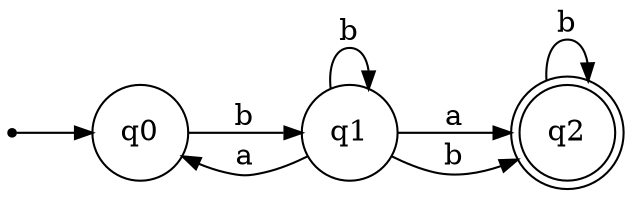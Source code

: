 digraph {
	ranksep=0.5 size="(8, 8)"
	rankdir=LR
	Initial [label="" fontsize=14.0 shape=point]
	q0 [fontsize=14.0 shape=circle]
	q1 [fontsize=14.0 shape=circle]
	q2 [fontsize=14.0 shape=doublecircle]
	Initial -> q0 [arrowsize=0.85]
	q0 -> q1 [label=" b " arrowsize=0.85 fontsize=14.0]
	q1 -> q0 [label=" a " arrowsize=0.85 fontsize=14.0]
	q1 -> q2 [label=" a " arrowsize=0.85 fontsize=14.0]
	q1 -> q1 [label=" b " arrowsize=0.85 fontsize=14.0]
	q1 -> q2 [label=" b " arrowsize=0.85 fontsize=14.0]
	q2 -> q2 [label=" b " arrowsize=0.85 fontsize=14.0]
}
